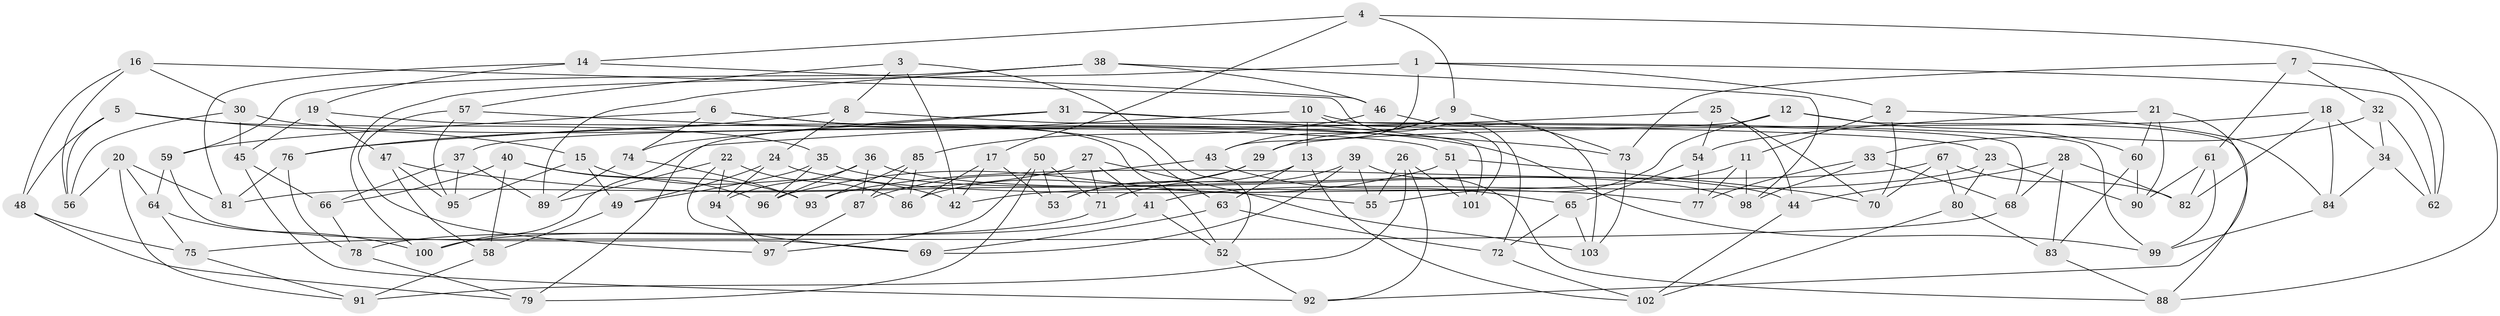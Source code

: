 // coarse degree distribution, {6: 0.5645161290322581, 5: 0.0967741935483871, 4: 0.3387096774193548}
// Generated by graph-tools (version 1.1) at 2025/42/03/06/25 10:42:22]
// undirected, 103 vertices, 206 edges
graph export_dot {
graph [start="1"]
  node [color=gray90,style=filled];
  1;
  2;
  3;
  4;
  5;
  6;
  7;
  8;
  9;
  10;
  11;
  12;
  13;
  14;
  15;
  16;
  17;
  18;
  19;
  20;
  21;
  22;
  23;
  24;
  25;
  26;
  27;
  28;
  29;
  30;
  31;
  32;
  33;
  34;
  35;
  36;
  37;
  38;
  39;
  40;
  41;
  42;
  43;
  44;
  45;
  46;
  47;
  48;
  49;
  50;
  51;
  52;
  53;
  54;
  55;
  56;
  57;
  58;
  59;
  60;
  61;
  62;
  63;
  64;
  65;
  66;
  67;
  68;
  69;
  70;
  71;
  72;
  73;
  74;
  75;
  76;
  77;
  78;
  79;
  80;
  81;
  82;
  83;
  84;
  85;
  86;
  87;
  88;
  89;
  90;
  91;
  92;
  93;
  94;
  95;
  96;
  97;
  98;
  99;
  100;
  101;
  102;
  103;
  1 -- 2;
  1 -- 43;
  1 -- 62;
  1 -- 100;
  2 -- 70;
  2 -- 11;
  2 -- 84;
  3 -- 52;
  3 -- 42;
  3 -- 57;
  3 -- 8;
  4 -- 62;
  4 -- 14;
  4 -- 9;
  4 -- 17;
  5 -- 35;
  5 -- 15;
  5 -- 56;
  5 -- 48;
  6 -- 63;
  6 -- 74;
  6 -- 52;
  6 -- 59;
  7 -- 61;
  7 -- 32;
  7 -- 88;
  7 -- 73;
  8 -- 23;
  8 -- 24;
  8 -- 76;
  9 -- 73;
  9 -- 43;
  9 -- 29;
  10 -- 101;
  10 -- 100;
  10 -- 68;
  10 -- 13;
  11 -- 77;
  11 -- 98;
  11 -- 42;
  12 -- 37;
  12 -- 88;
  12 -- 55;
  12 -- 60;
  13 -- 53;
  13 -- 102;
  13 -- 63;
  14 -- 19;
  14 -- 46;
  14 -- 81;
  15 -- 49;
  15 -- 42;
  15 -- 95;
  16 -- 48;
  16 -- 56;
  16 -- 30;
  16 -- 72;
  17 -- 86;
  17 -- 53;
  17 -- 42;
  18 -- 84;
  18 -- 29;
  18 -- 82;
  18 -- 34;
  19 -- 51;
  19 -- 45;
  19 -- 47;
  20 -- 56;
  20 -- 64;
  20 -- 91;
  20 -- 81;
  21 -- 92;
  21 -- 90;
  21 -- 60;
  21 -- 54;
  22 -- 86;
  22 -- 94;
  22 -- 89;
  22 -- 69;
  23 -- 41;
  23 -- 90;
  23 -- 80;
  24 -- 77;
  24 -- 49;
  24 -- 94;
  25 -- 54;
  25 -- 76;
  25 -- 44;
  25 -- 70;
  26 -- 55;
  26 -- 91;
  26 -- 92;
  26 -- 101;
  27 -- 71;
  27 -- 41;
  27 -- 103;
  27 -- 81;
  28 -- 44;
  28 -- 68;
  28 -- 83;
  28 -- 82;
  29 -- 86;
  29 -- 53;
  30 -- 99;
  30 -- 56;
  30 -- 45;
  31 -- 101;
  31 -- 74;
  31 -- 79;
  31 -- 99;
  32 -- 33;
  32 -- 34;
  32 -- 62;
  33 -- 77;
  33 -- 98;
  33 -- 68;
  34 -- 84;
  34 -- 62;
  35 -- 96;
  35 -- 98;
  35 -- 49;
  36 -- 87;
  36 -- 96;
  36 -- 44;
  36 -- 94;
  37 -- 89;
  37 -- 66;
  37 -- 95;
  38 -- 59;
  38 -- 89;
  38 -- 98;
  38 -- 46;
  39 -- 55;
  39 -- 69;
  39 -- 88;
  39 -- 71;
  40 -- 93;
  40 -- 66;
  40 -- 58;
  40 -- 96;
  41 -- 100;
  41 -- 52;
  43 -- 87;
  43 -- 65;
  44 -- 102;
  45 -- 92;
  45 -- 66;
  46 -- 85;
  46 -- 103;
  47 -- 55;
  47 -- 58;
  47 -- 95;
  48 -- 79;
  48 -- 75;
  49 -- 58;
  50 -- 53;
  50 -- 71;
  50 -- 97;
  50 -- 79;
  51 -- 70;
  51 -- 101;
  51 -- 96;
  52 -- 92;
  54 -- 77;
  54 -- 65;
  57 -- 73;
  57 -- 97;
  57 -- 95;
  58 -- 91;
  59 -- 64;
  59 -- 69;
  60 -- 83;
  60 -- 90;
  61 -- 82;
  61 -- 99;
  61 -- 90;
  63 -- 69;
  63 -- 72;
  64 -- 75;
  64 -- 100;
  65 -- 72;
  65 -- 103;
  66 -- 78;
  67 -- 93;
  67 -- 82;
  67 -- 80;
  67 -- 70;
  68 -- 75;
  71 -- 78;
  72 -- 102;
  73 -- 103;
  74 -- 89;
  74 -- 93;
  75 -- 91;
  76 -- 81;
  76 -- 78;
  78 -- 79;
  80 -- 83;
  80 -- 102;
  83 -- 88;
  84 -- 99;
  85 -- 86;
  85 -- 87;
  85 -- 93;
  87 -- 97;
  94 -- 97;
}
